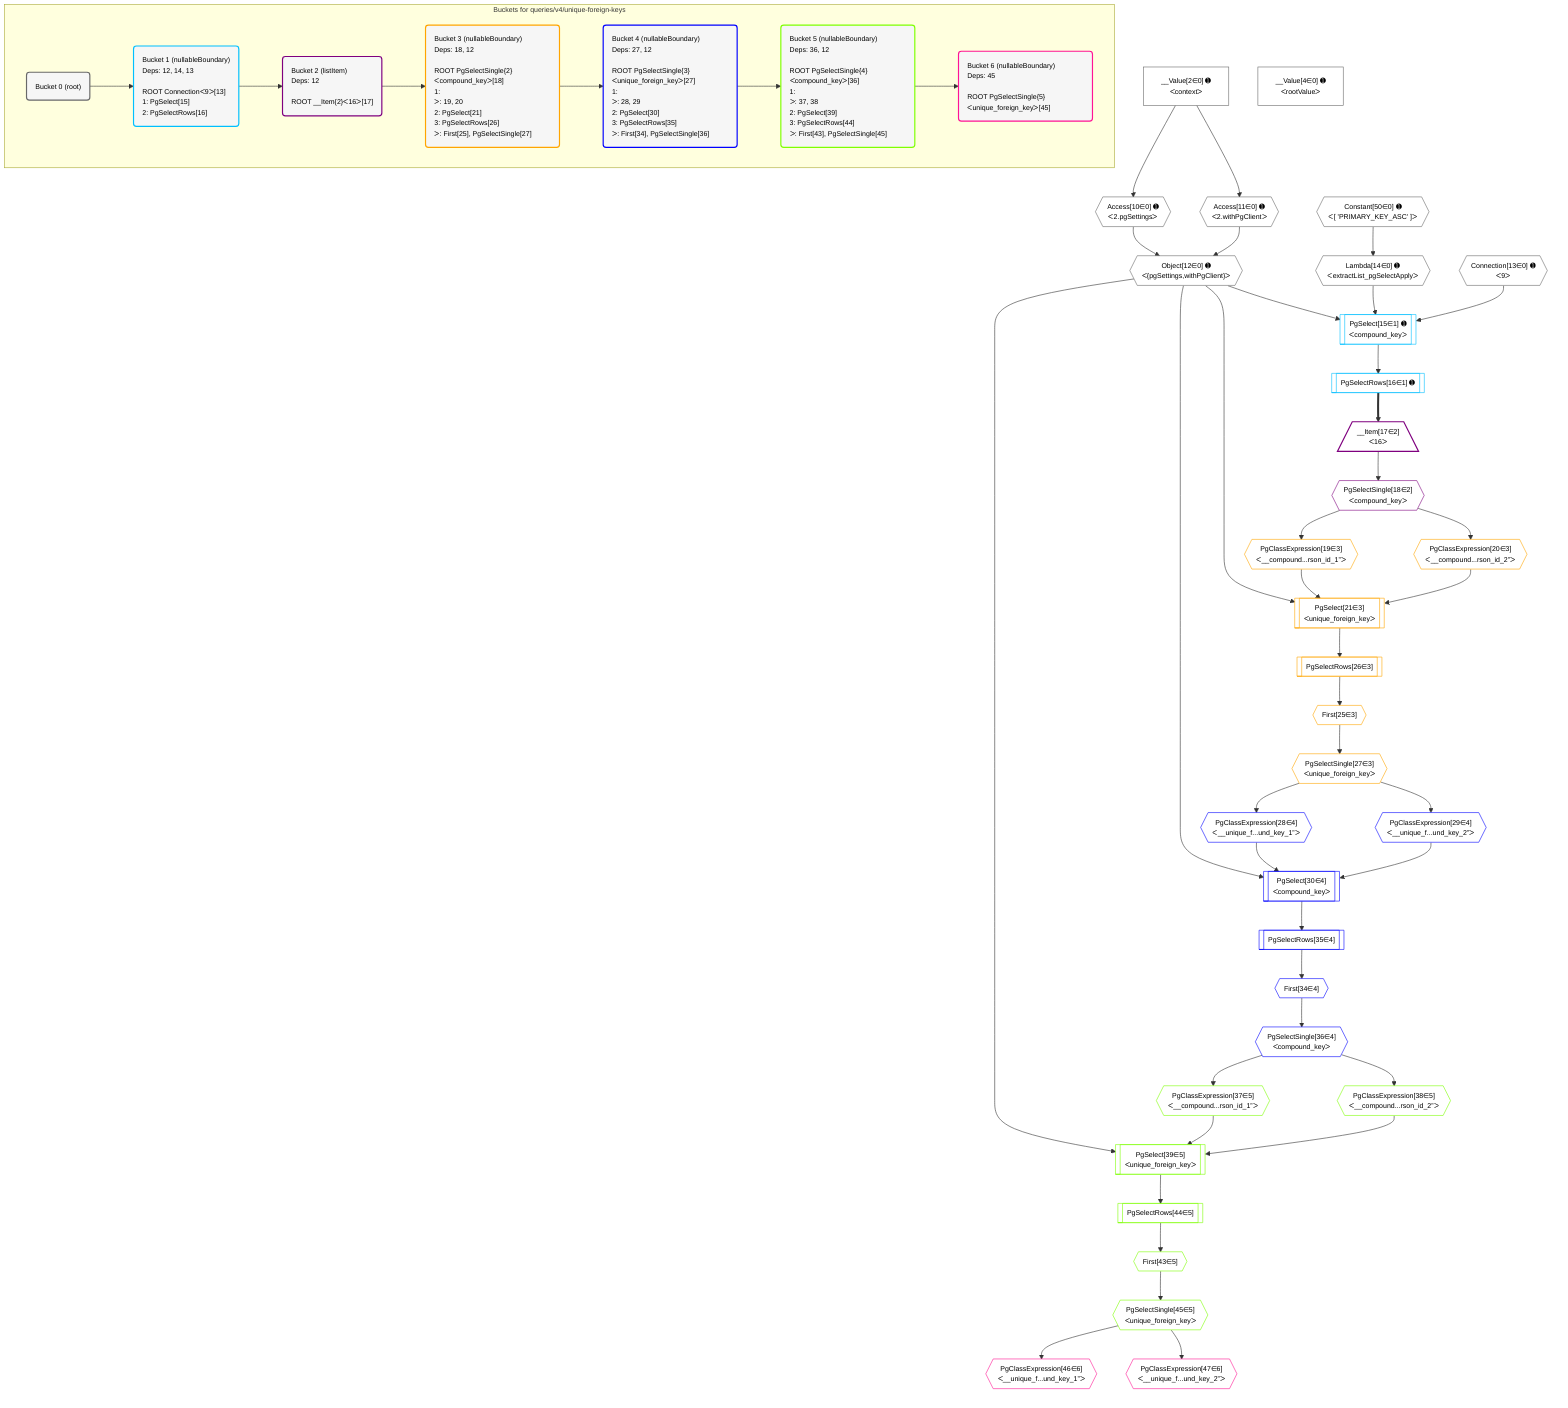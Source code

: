 %%{init: {'themeVariables': { 'fontSize': '12px'}}}%%
graph TD
    classDef path fill:#eee,stroke:#000,color:#000
    classDef plan fill:#fff,stroke-width:1px,color:#000
    classDef itemplan fill:#fff,stroke-width:2px,color:#000
    classDef unbatchedplan fill:#dff,stroke-width:1px,color:#000
    classDef sideeffectplan fill:#fcc,stroke-width:2px,color:#000
    classDef bucket fill:#f6f6f6,color:#000,stroke-width:2px,text-align:left


    %% plan dependencies
    Object12{{"Object[12∈0] ➊<br />ᐸ{pgSettings,withPgClient}ᐳ"}}:::plan
    Access10{{"Access[10∈0] ➊<br />ᐸ2.pgSettingsᐳ"}}:::plan
    Access11{{"Access[11∈0] ➊<br />ᐸ2.withPgClientᐳ"}}:::plan
    Access10 & Access11 --> Object12
    __Value2["__Value[2∈0] ➊<br />ᐸcontextᐳ"]:::plan
    __Value2 --> Access10
    __Value2 --> Access11
    Lambda14{{"Lambda[14∈0] ➊<br />ᐸextractList_pgSelectApplyᐳ"}}:::plan
    Constant50{{"Constant[50∈0] ➊<br />ᐸ[ 'PRIMARY_KEY_ASC' ]ᐳ"}}:::plan
    Constant50 --> Lambda14
    __Value4["__Value[4∈0] ➊<br />ᐸrootValueᐳ"]:::plan
    Connection13{{"Connection[13∈0] ➊<br />ᐸ9ᐳ"}}:::plan
    PgSelect15[["PgSelect[15∈1] ➊<br />ᐸcompound_keyᐳ"]]:::plan
    Object12 & Lambda14 & Connection13 --> PgSelect15
    PgSelectRows16[["PgSelectRows[16∈1] ➊"]]:::plan
    PgSelect15 --> PgSelectRows16
    __Item17[/"__Item[17∈2]<br />ᐸ16ᐳ"\]:::itemplan
    PgSelectRows16 ==> __Item17
    PgSelectSingle18{{"PgSelectSingle[18∈2]<br />ᐸcompound_keyᐳ"}}:::plan
    __Item17 --> PgSelectSingle18
    PgSelect21[["PgSelect[21∈3]<br />ᐸunique_foreign_keyᐳ"]]:::plan
    PgClassExpression19{{"PgClassExpression[19∈3]<br />ᐸ__compound...rson_id_1”ᐳ"}}:::plan
    PgClassExpression20{{"PgClassExpression[20∈3]<br />ᐸ__compound...rson_id_2”ᐳ"}}:::plan
    Object12 & PgClassExpression19 & PgClassExpression20 --> PgSelect21
    PgSelectSingle18 --> PgClassExpression19
    PgSelectSingle18 --> PgClassExpression20
    First25{{"First[25∈3]"}}:::plan
    PgSelectRows26[["PgSelectRows[26∈3]"]]:::plan
    PgSelectRows26 --> First25
    PgSelect21 --> PgSelectRows26
    PgSelectSingle27{{"PgSelectSingle[27∈3]<br />ᐸunique_foreign_keyᐳ"}}:::plan
    First25 --> PgSelectSingle27
    PgSelect30[["PgSelect[30∈4]<br />ᐸcompound_keyᐳ"]]:::plan
    PgClassExpression28{{"PgClassExpression[28∈4]<br />ᐸ__unique_f...und_key_1”ᐳ"}}:::plan
    PgClassExpression29{{"PgClassExpression[29∈4]<br />ᐸ__unique_f...und_key_2”ᐳ"}}:::plan
    Object12 & PgClassExpression28 & PgClassExpression29 --> PgSelect30
    PgSelectSingle27 --> PgClassExpression28
    PgSelectSingle27 --> PgClassExpression29
    First34{{"First[34∈4]"}}:::plan
    PgSelectRows35[["PgSelectRows[35∈4]"]]:::plan
    PgSelectRows35 --> First34
    PgSelect30 --> PgSelectRows35
    PgSelectSingle36{{"PgSelectSingle[36∈4]<br />ᐸcompound_keyᐳ"}}:::plan
    First34 --> PgSelectSingle36
    PgSelect39[["PgSelect[39∈5]<br />ᐸunique_foreign_keyᐳ"]]:::plan
    PgClassExpression37{{"PgClassExpression[37∈5]<br />ᐸ__compound...rson_id_1”ᐳ"}}:::plan
    PgClassExpression38{{"PgClassExpression[38∈5]<br />ᐸ__compound...rson_id_2”ᐳ"}}:::plan
    Object12 & PgClassExpression37 & PgClassExpression38 --> PgSelect39
    PgSelectSingle36 --> PgClassExpression37
    PgSelectSingle36 --> PgClassExpression38
    First43{{"First[43∈5]"}}:::plan
    PgSelectRows44[["PgSelectRows[44∈5]"]]:::plan
    PgSelectRows44 --> First43
    PgSelect39 --> PgSelectRows44
    PgSelectSingle45{{"PgSelectSingle[45∈5]<br />ᐸunique_foreign_keyᐳ"}}:::plan
    First43 --> PgSelectSingle45
    PgClassExpression46{{"PgClassExpression[46∈6]<br />ᐸ__unique_f...und_key_1”ᐳ"}}:::plan
    PgSelectSingle45 --> PgClassExpression46
    PgClassExpression47{{"PgClassExpression[47∈6]<br />ᐸ__unique_f...und_key_2”ᐳ"}}:::plan
    PgSelectSingle45 --> PgClassExpression47

    %% define steps

    subgraph "Buckets for queries/v4/unique-foreign-keys"
    Bucket0("Bucket 0 (root)"):::bucket
    classDef bucket0 stroke:#696969
    class Bucket0,__Value2,__Value4,Access10,Access11,Object12,Connection13,Lambda14,Constant50 bucket0
    Bucket1("Bucket 1 (nullableBoundary)<br />Deps: 12, 14, 13<br /><br />ROOT Connectionᐸ9ᐳ[13]<br />1: PgSelect[15]<br />2: PgSelectRows[16]"):::bucket
    classDef bucket1 stroke:#00bfff
    class Bucket1,PgSelect15,PgSelectRows16 bucket1
    Bucket2("Bucket 2 (listItem)<br />Deps: 12<br /><br />ROOT __Item{2}ᐸ16ᐳ[17]"):::bucket
    classDef bucket2 stroke:#7f007f
    class Bucket2,__Item17,PgSelectSingle18 bucket2
    Bucket3("Bucket 3 (nullableBoundary)<br />Deps: 18, 12<br /><br />ROOT PgSelectSingle{2}ᐸcompound_keyᐳ[18]<br />1: <br />ᐳ: 19, 20<br />2: PgSelect[21]<br />3: PgSelectRows[26]<br />ᐳ: First[25], PgSelectSingle[27]"):::bucket
    classDef bucket3 stroke:#ffa500
    class Bucket3,PgClassExpression19,PgClassExpression20,PgSelect21,First25,PgSelectRows26,PgSelectSingle27 bucket3
    Bucket4("Bucket 4 (nullableBoundary)<br />Deps: 27, 12<br /><br />ROOT PgSelectSingle{3}ᐸunique_foreign_keyᐳ[27]<br />1: <br />ᐳ: 28, 29<br />2: PgSelect[30]<br />3: PgSelectRows[35]<br />ᐳ: First[34], PgSelectSingle[36]"):::bucket
    classDef bucket4 stroke:#0000ff
    class Bucket4,PgClassExpression28,PgClassExpression29,PgSelect30,First34,PgSelectRows35,PgSelectSingle36 bucket4
    Bucket5("Bucket 5 (nullableBoundary)<br />Deps: 36, 12<br /><br />ROOT PgSelectSingle{4}ᐸcompound_keyᐳ[36]<br />1: <br />ᐳ: 37, 38<br />2: PgSelect[39]<br />3: PgSelectRows[44]<br />ᐳ: First[43], PgSelectSingle[45]"):::bucket
    classDef bucket5 stroke:#7fff00
    class Bucket5,PgClassExpression37,PgClassExpression38,PgSelect39,First43,PgSelectRows44,PgSelectSingle45 bucket5
    Bucket6("Bucket 6 (nullableBoundary)<br />Deps: 45<br /><br />ROOT PgSelectSingle{5}ᐸunique_foreign_keyᐳ[45]"):::bucket
    classDef bucket6 stroke:#ff1493
    class Bucket6,PgClassExpression46,PgClassExpression47 bucket6
    Bucket0 --> Bucket1
    Bucket1 --> Bucket2
    Bucket2 --> Bucket3
    Bucket3 --> Bucket4
    Bucket4 --> Bucket5
    Bucket5 --> Bucket6
    end